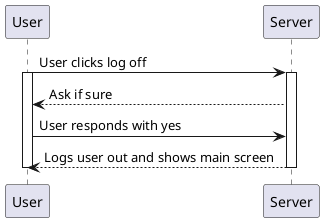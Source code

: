 @startuml
User -> Server : User clicks log off
activate User
activate Server
Server --> User: Ask if sure
User -> Server : User responds with yes
Server --> User : Logs user out and shows main screen
deactivate User
deactivate Server

@enduml